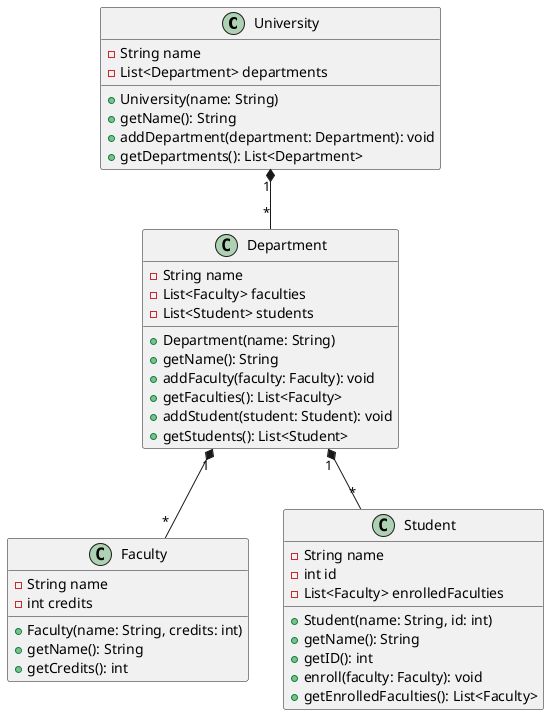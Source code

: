 @startuml

class University {
  - String name
  - List<Department> departments
  + University(name: String)
  + getName(): String
  + addDepartment(department: Department): void
  + getDepartments(): List<Department>
}

class Department {
  - String name
  - List<Faculty> faculties
  - List<Student> students
  + Department(name: String)
  + getName(): String
  + addFaculty(faculty: Faculty): void
  + getFaculties(): List<Faculty>
  + addStudent(student: Student): void
  + getStudents(): List<Student>
}

class Faculty {
  - String name
  - int credits
  + Faculty(name: String, credits: int)
  + getName(): String
  + getCredits(): int
}

class Student {
  - String name
  - int id
  - List<Faculty> enrolledFaculties
  + Student(name: String, id: int)
  + getName(): String
  + getID(): int
  + enroll(faculty: Faculty): void
  + getEnrolledFaculties(): List<Faculty>
}

University "1" *-- "*" Department
Department "1" *-- "*" Faculty
Department "1" *-- "*" Student

@enduml
